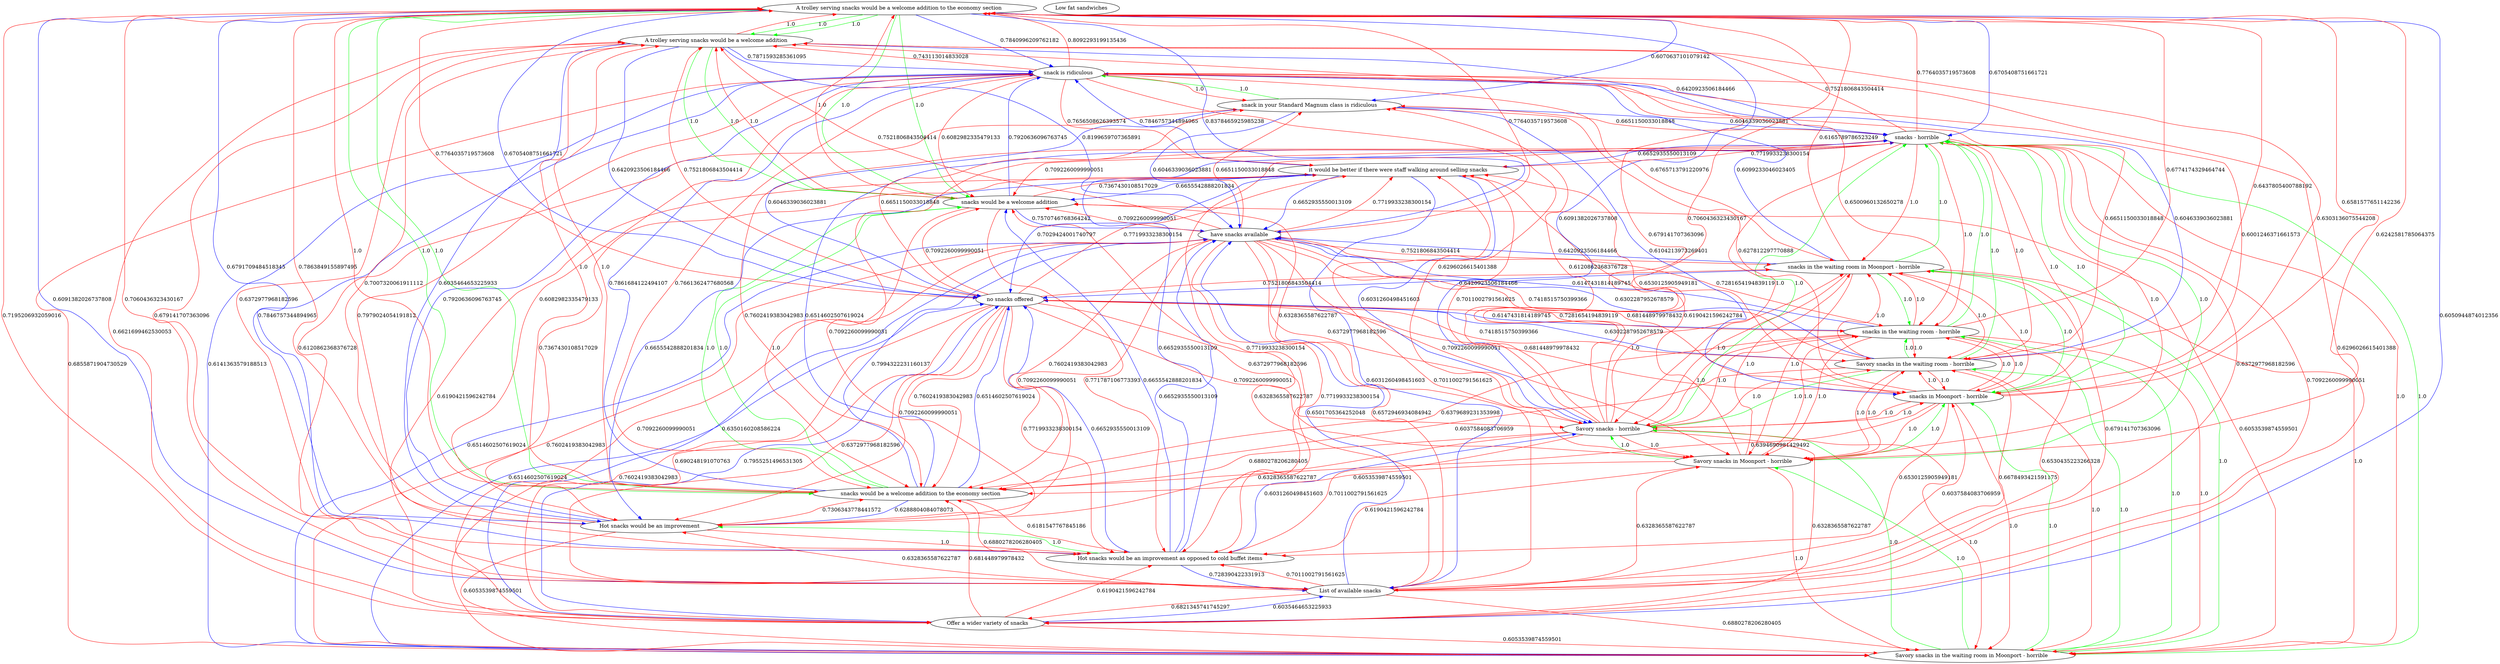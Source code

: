 digraph rawGraph {
"A trolley serving snacks would be a welcome addition to the economy section";"A trolley serving snacks would be a welcome addition";"snacks would be a welcome addition";"snacks would be a welcome addition to the economy section";"Hot snacks would be an improvement as opposed to cold buffet items";"Hot snacks would be an improvement";"List of available snacks";"Low fat sandwiches";"Offer a wider variety of snacks";"Savory snacks in the waiting room in Moonport - horrible";"Savory snacks in Moonport - horrible";"Savory snacks - horrible";"snacks - horrible";"snacks in Moonport - horrible";"Savory snacks in the waiting room - horrible";"snacks in the waiting room - horrible";"snacks in the waiting room in Moonport - horrible";"have snacks available";"it would be better if there were staff walking around selling snacks";"no snacks offered";"snack in your Standard Magnum class is ridiculous";"snack is ridiculous";"A trolley serving snacks would be a welcome addition to the economy section" -> "A trolley serving snacks would be a welcome addition" [label=1.0] [color=green]
"A trolley serving snacks would be a welcome addition" -> "snacks would be a welcome addition" [label=1.0] [color=green]
"A trolley serving snacks would be a welcome addition to the economy section" -> "snacks would be a welcome addition to the economy section" [label=1.0] [color=green]
"snacks would be a welcome addition to the economy section" -> "snacks would be a welcome addition" [label=1.0] [color=green]
"A trolley serving snacks would be a welcome addition to the economy section" -> "snacks would be a welcome addition" [label=1.0] [color=green]
"A trolley serving snacks would be a welcome addition to the economy section" -> "A trolley serving snacks would be a welcome addition" [label=1.0] [color=green]
"A trolley serving snacks would be a welcome addition" -> "snacks would be a welcome addition" [label=1.0] [color=green]
"A trolley serving snacks would be a welcome addition to the economy section" -> "snacks would be a welcome addition to the economy section" [label=1.0] [color=green]
"snacks would be a welcome addition to the economy section" -> "snacks would be a welcome addition" [label=1.0] [color=green]
"A trolley serving snacks would be a welcome addition to the economy section" -> "snacks would be a welcome addition" [label=1.0] [color=green]
"A trolley serving snacks would be a welcome addition" -> "A trolley serving snacks would be a welcome addition to the economy section" [label=1.0] [color=red]
"A trolley serving snacks would be a welcome addition" -> "snacks would be a welcome addition to the economy section" [label=1.0] [color=red]
"snacks would be a welcome addition" -> "A trolley serving snacks would be a welcome addition to the economy section" [label=1.0] [color=red]
"snacks would be a welcome addition" -> "A trolley serving snacks would be a welcome addition" [label=1.0] [color=red]
"snacks would be a welcome addition" -> "snacks would be a welcome addition to the economy section" [label=1.0] [color=red]
"snacks would be a welcome addition to the economy section" -> "A trolley serving snacks would be a welcome addition to the economy section" [label=1.0] [color=red]
"snacks would be a welcome addition to the economy section" -> "A trolley serving snacks would be a welcome addition" [label=1.0] [color=red]
"Hot snacks would be an improvement as opposed to cold buffet items" -> "Hot snacks would be an improvement" [label=1.0] [color=green]
"Hot snacks would be an improvement" -> "Hot snacks would be an improvement as opposed to cold buffet items" [label=1.0] [color=red]
"A trolley serving snacks would be a welcome addition to the economy section" -> "Hot snacks would be an improvement" [label=0.6791709484518345] [color=blue]
"A trolley serving snacks would be a welcome addition" -> "Hot snacks would be an improvement as opposed to cold buffet items" [label=0.6372977968182596] [color=red]
"A trolley serving snacks would be a welcome addition" -> "Hot snacks would be an improvement" [label=0.6035464653225933] [color=blue]
"snacks would be a welcome addition" -> "Hot snacks would be an improvement as opposed to cold buffet items" [label=0.771787106773393] [color=red]
"snacks would be a welcome addition to the economy section" -> "Hot snacks would be an improvement as opposed to cold buffet items" [label=0.6181547767845186] [color=red]
"snacks would be a welcome addition to the economy section" -> "Hot snacks would be an improvement" [label=0.6288804084078073] [color=blue]
"Hot snacks would be an improvement as opposed to cold buffet items" -> "snacks would be a welcome addition" [label=0.6655542888201834] [color=blue]
"Hot snacks would be an improvement" -> "A trolley serving snacks would be a welcome addition to the economy section" [label=0.7863849155897495] [color=red]
"Hot snacks would be an improvement" -> "A trolley serving snacks would be a welcome addition" [label=0.7007320061911112] [color=red]
"Hot snacks would be an improvement" -> "snacks would be a welcome addition to the economy section" [label=0.7306343778441572] [color=red]
"A trolley serving snacks would be a welcome addition to the economy section" -> "List of available snacks" [label=0.6091382026737808] [color=blue]
"Hot snacks would be an improvement as opposed to cold buffet items" -> "List of available snacks" [label=0.728390422331913] [color=blue]
"List of available snacks" -> "A trolley serving snacks would be a welcome addition to the economy section" [label=0.7060436323430167] [color=red]
"List of available snacks" -> "A trolley serving snacks would be a welcome addition" [label=0.679141707363096] [color=red]
"List of available snacks" -> "snacks would be a welcome addition" [label=0.6328365587622787] [color=red]
"List of available snacks" -> "snacks would be a welcome addition to the economy section" [label=0.6880278206280405] [color=red]
"List of available snacks" -> "Hot snacks would be an improvement as opposed to cold buffet items" [label=0.7011002791561625] [color=red]
"List of available snacks" -> "Hot snacks would be an improvement" [label=0.6328365587622787] [color=red]
"A trolley serving snacks would be a welcome addition to the economy section" -> "Offer a wider variety of snacks" [label=0.6050944874012356] [color=blue]
"List of available snacks" -> "Offer a wider variety of snacks" [label=0.6821345741745297] [color=red]
"Offer a wider variety of snacks" -> "A trolley serving snacks would be a welcome addition to the economy section" [label=0.7195206932059016] [color=red]
"Offer a wider variety of snacks" -> "A trolley serving snacks would be a welcome addition" [label=0.6621699462530053] [color=red]
"Offer a wider variety of snacks" -> "snacks would be a welcome addition to the economy section" [label=0.681448979978432] [color=red]
"Offer a wider variety of snacks" -> "Hot snacks would be an improvement as opposed to cold buffet items" [label=0.6190421596242784] [color=red]
"Offer a wider variety of snacks" -> "List of available snacks" [label=0.6035464653225933] [color=blue]
"Savory snacks in the waiting room in Moonport - horrible" -> "Savory snacks in Moonport - horrible" [label=1.0] [color=green]
"Savory snacks in Moonport - horrible" -> "Savory snacks - horrible" [label=1.0] [color=green]
"Savory snacks - horrible" -> "snacks - horrible" [label=1.0] [color=green]
"Savory snacks in Moonport - horrible" -> "snacks in Moonport - horrible" [label=1.0] [color=green]
"snacks in Moonport - horrible" -> "snacks - horrible" [label=1.0] [color=green]
"Savory snacks in the waiting room in Moonport - horrible" -> "Savory snacks in the waiting room - horrible" [label=1.0] [color=green]
"Savory snacks in the waiting room - horrible" -> "Savory snacks - horrible" [label=1.0] [color=green]
"Savory snacks in the waiting room - horrible" -> "snacks in the waiting room - horrible" [label=1.0] [color=green]
"snacks in the waiting room - horrible" -> "snacks - horrible" [label=1.0] [color=green]
"Savory snacks in the waiting room in Moonport - horrible" -> "snacks in the waiting room in Moonport - horrible" [label=1.0] [color=green]
"snacks in the waiting room in Moonport - horrible" -> "snacks in Moonport - horrible" [label=1.0] [color=green]
"snacks in the waiting room in Moonport - horrible" -> "snacks in the waiting room - horrible" [label=1.0] [color=green]
"Savory snacks in the waiting room in Moonport - horrible" -> "snacks in Moonport - horrible" [label=1.0] [color=green]
"Savory snacks in the waiting room in Moonport - horrible" -> "Savory snacks - horrible" [label=1.0] [color=green]
"Savory snacks in the waiting room in Moonport - horrible" -> "snacks in the waiting room - horrible" [label=1.0] [color=green]
"Savory snacks in Moonport - horrible" -> "snacks - horrible" [label=1.0] [color=green]
"Savory snacks in the waiting room - horrible" -> "snacks - horrible" [label=1.0] [color=green]
"snacks in the waiting room in Moonport - horrible" -> "snacks - horrible" [label=1.0] [color=green]
"Savory snacks in the waiting room in Moonport - horrible" -> "snacks - horrible" [label=1.0] [color=green]
"Savory snacks in Moonport - horrible" -> "Savory snacks in the waiting room in Moonport - horrible" [label=1.0] [color=red]
"Savory snacks in Moonport - horrible" -> "Savory snacks in the waiting room - horrible" [label=1.0] [color=red]
"Savory snacks in Moonport - horrible" -> "snacks in the waiting room - horrible" [label=1.0] [color=red]
"Savory snacks in Moonport - horrible" -> "snacks in the waiting room in Moonport - horrible" [label=1.0] [color=red]
"Savory snacks - horrible" -> "Savory snacks in the waiting room in Moonport - horrible" [label=1.0] [color=red]
"Savory snacks - horrible" -> "Savory snacks in Moonport - horrible" [label=1.0] [color=red]
"Savory snacks - horrible" -> "snacks in Moonport - horrible" [label=1.0] [color=red]
"Savory snacks - horrible" -> "Savory snacks in the waiting room - horrible" [label=1.0] [color=red]
"Savory snacks - horrible" -> "snacks in the waiting room - horrible" [label=1.0] [color=red]
"Savory snacks - horrible" -> "snacks in the waiting room in Moonport - horrible" [label=1.0] [color=red]
"snacks - horrible" -> "Savory snacks in the waiting room in Moonport - horrible" [label=1.0] [color=red]
"snacks - horrible" -> "Savory snacks in Moonport - horrible" [label=1.0] [color=red]
"snacks - horrible" -> "Savory snacks - horrible" [label=1.0] [color=red]
"snacks - horrible" -> "snacks in Moonport - horrible" [label=1.0] [color=red]
"snacks - horrible" -> "Savory snacks in the waiting room - horrible" [label=1.0] [color=red]
"snacks - horrible" -> "snacks in the waiting room - horrible" [label=1.0] [color=red]
"snacks - horrible" -> "snacks in the waiting room in Moonport - horrible" [label=1.0] [color=red]
"snacks in Moonport - horrible" -> "Savory snacks in the waiting room in Moonport - horrible" [label=1.0] [color=red]
"snacks in Moonport - horrible" -> "Savory snacks in Moonport - horrible" [label=1.0] [color=red]
"snacks in Moonport - horrible" -> "Savory snacks - horrible" [label=1.0] [color=red]
"snacks in Moonport - horrible" -> "Savory snacks in the waiting room - horrible" [label=1.0] [color=red]
"snacks in Moonport - horrible" -> "snacks in the waiting room - horrible" [label=1.0] [color=red]
"snacks in Moonport - horrible" -> "snacks in the waiting room in Moonport - horrible" [label=1.0] [color=red]
"Savory snacks in the waiting room - horrible" -> "Savory snacks in the waiting room in Moonport - horrible" [label=1.0] [color=red]
"Savory snacks in the waiting room - horrible" -> "Savory snacks in Moonport - horrible" [label=1.0] [color=red]
"Savory snacks in the waiting room - horrible" -> "snacks in Moonport - horrible" [label=1.0] [color=red]
"Savory snacks in the waiting room - horrible" -> "snacks in the waiting room in Moonport - horrible" [label=1.0] [color=red]
"snacks in the waiting room - horrible" -> "Savory snacks in the waiting room in Moonport - horrible" [label=1.0] [color=red]
"snacks in the waiting room - horrible" -> "Savory snacks in Moonport - horrible" [label=1.0] [color=red]
"snacks in the waiting room - horrible" -> "Savory snacks - horrible" [label=1.0] [color=red]
"snacks in the waiting room - horrible" -> "snacks in Moonport - horrible" [label=1.0] [color=red]
"snacks in the waiting room - horrible" -> "Savory snacks in the waiting room - horrible" [label=1.0] [color=red]
"snacks in the waiting room - horrible" -> "snacks in the waiting room in Moonport - horrible" [label=1.0] [color=red]
"snacks in the waiting room in Moonport - horrible" -> "Savory snacks in the waiting room in Moonport - horrible" [label=1.0] [color=red]
"snacks in the waiting room in Moonport - horrible" -> "Savory snacks in Moonport - horrible" [label=1.0] [color=red]
"snacks in the waiting room in Moonport - horrible" -> "Savory snacks - horrible" [label=1.0] [color=red]
"snacks in the waiting room in Moonport - horrible" -> "Savory snacks in the waiting room - horrible" [label=1.0] [color=red]
"A trolley serving snacks would be a welcome addition to the economy section" -> "Savory snacks - horrible" [label=0.6091382026737808] [color=blue]
"A trolley serving snacks would be a welcome addition to the economy section" -> "snacks - horrible" [label=0.6705408751661721] [color=blue]
"A trolley serving snacks would be a welcome addition" -> "snacks - horrible" [label=0.6420923506184466] [color=blue]
"snacks would be a welcome addition" -> "Savory snacks in the waiting room in Moonport - horrible" [label=0.6053539874559501] [color=red]
"snacks would be a welcome addition to the economy section" -> "snacks - horrible" [label=0.6514602507619024] [color=blue]
"Hot snacks would be an improvement as opposed to cold buffet items" -> "Savory snacks - horrible" [label=0.6031260498451603] [color=blue]
"Hot snacks would be an improvement as opposed to cold buffet items" -> "snacks - horrible" [label=0.6652935550013109] [color=blue]
"Hot snacks would be an improvement" -> "Savory snacks in the waiting room in Moonport - horrible" [label=0.6053539874559501] [color=red]
"List of available snacks" -> "Savory snacks in the waiting room in Moonport - horrible" [label=0.6880278206280405] [color=red]
"List of available snacks" -> "Savory snacks in Moonport - horrible" [label=0.6328365587622787] [color=red]
"List of available snacks" -> "snacks in Moonport - horrible" [label=0.6037584083706959] [color=red]
"List of available snacks" -> "Savory snacks in the waiting room - horrible" [label=0.6678493421591175] [color=red]
"List of available snacks" -> "snacks in the waiting room - horrible" [label=0.6530435223266328] [color=red]
"List of available snacks" -> "snacks in the waiting room in Moonport - horrible" [label=0.679141707363096] [color=red]
"Offer a wider variety of snacks" -> "Savory snacks in the waiting room in Moonport - horrible" [label=0.6053539874559501] [color=red]
"Savory snacks in Moonport - horrible" -> "A trolley serving snacks would be a welcome addition to the economy section" [label=0.6242581785064375] [color=red]
"Savory snacks in Moonport - horrible" -> "snacks would be a welcome addition to the economy section" [label=0.6053539874559501] [color=red]
"Savory snacks in Moonport - horrible" -> "Hot snacks would be an improvement as opposed to cold buffet items" [label=0.6190421596242784] [color=red]
"Savory snacks - horrible" -> "A trolley serving snacks would be a welcome addition to the economy section" [label=0.7060436323430167] [color=red]
"Savory snacks - horrible" -> "A trolley serving snacks would be a welcome addition" [label=0.679141707363096] [color=red]
"Savory snacks - horrible" -> "snacks would be a welcome addition" [label=0.6328365587622787] [color=red]
"Savory snacks - horrible" -> "snacks would be a welcome addition to the economy section" [label=0.6880278206280405] [color=red]
"Savory snacks - horrible" -> "Hot snacks would be an improvement as opposed to cold buffet items" [label=0.7011002791561625] [color=red]
"Savory snacks - horrible" -> "Hot snacks would be an improvement" [label=0.6328365587622787] [color=red]
"Savory snacks - horrible" -> "Offer a wider variety of snacks" [label=0.6328365587622787] [color=red]
"snacks - horrible" -> "A trolley serving snacks would be a welcome addition to the economy section" [label=0.7764035719573608] [color=red]
"snacks - horrible" -> "A trolley serving snacks would be a welcome addition" [label=0.7521806843504414] [color=red]
"snacks - horrible" -> "snacks would be a welcome addition" [label=0.7092260099990051] [color=red]
"snacks - horrible" -> "snacks would be a welcome addition to the economy section" [label=0.7602419383042983] [color=red]
"snacks - horrible" -> "Hot snacks would be an improvement as opposed to cold buffet items" [label=0.7719933238300154] [color=red]
"snacks - horrible" -> "Hot snacks would be an improvement" [label=0.7092260099990051] [color=red]
"snacks - horrible" -> "List of available snacks" [label=0.6372977968182596] [color=red]
"snacks - horrible" -> "Offer a wider variety of snacks" [label=0.7092260099990051] [color=red]
"snacks in Moonport - horrible" -> "A trolley serving snacks would be a welcome addition to the economy section" [label=0.6581577651142236] [color=red]
"snacks in Moonport - horrible" -> "A trolley serving snacks would be a welcome addition" [label=0.6303136075544208] [color=red]
"snacks in Moonport - horrible" -> "snacks would be a welcome addition to the economy section" [label=0.6394690981429492] [color=red]
"snacks in Moonport - horrible" -> "Hot snacks would be an improvement as opposed to cold buffet items" [label=0.6530125905949181] [color=red]
"Savory snacks in the waiting room - horrible" -> "A trolley serving snacks would be a welcome addition to the economy section" [label=0.6437805400788192] [color=red]
"Savory snacks in the waiting room - horrible" -> "snacks would be a welcome addition to the economy section" [label=0.6037584083706959] [color=red]
"snacks in the waiting room - horrible" -> "A trolley serving snacks would be a welcome addition to the economy section" [label=0.6774174329464744] [color=red]
"snacks in the waiting room - horrible" -> "snacks would be a welcome addition to the economy section" [label=0.6379689231353998] [color=red]
"snacks in the waiting room in Moonport - horrible" -> "A trolley serving snacks would be a welcome addition to the economy section" [label=0.6165789786523249] [color=red]
"A trolley serving snacks would be a welcome addition to the economy section" -> "have snacks available" [label=0.8378465925985238] [color=blue]
"A trolley serving snacks would be a welcome addition" -> "have snacks available" [label=0.8199659707365891] [color=blue]
"snacks would be a welcome addition" -> "have snacks available" [label=0.7570746768364242] [color=blue]
"snacks would be a welcome addition to the economy section" -> "have snacks available" [label=0.7994322231160137] [color=blue]
"Hot snacks would be an improvement as opposed to cold buffet items" -> "have snacks available" [label=0.6652935550013109] [color=blue]
"List of available snacks" -> "have snacks available" [label=0.6501705364252048] [color=blue]
"Offer a wider variety of snacks" -> "have snacks available" [label=0.6350160208586224] [color=blue]
"Savory snacks in the waiting room in Moonport - horrible" -> "have snacks available" [label=0.6514602507619024] [color=blue]
"Savory snacks in the waiting room - horrible" -> "have snacks available" [label=0.6302287952678579] [color=blue]
"snacks in the waiting room - horrible" -> "have snacks available" [label=0.6147431814189745] [color=blue]
"snacks in the waiting room in Moonport - horrible" -> "have snacks available" [label=0.6420923506184466] [color=blue]
"have snacks available" -> "A trolley serving snacks would be a welcome addition to the economy section" [label=0.7764035719573608] [color=red]
"have snacks available" -> "A trolley serving snacks would be a welcome addition" [label=0.7521806843504414] [color=red]
"have snacks available" -> "snacks would be a welcome addition" [label=0.7092260099990051] [color=red]
"have snacks available" -> "snacks would be a welcome addition to the economy section" [label=0.7602419383042983] [color=red]
"have snacks available" -> "Hot snacks would be an improvement as opposed to cold buffet items" [label=0.7719933238300154] [color=red]
"have snacks available" -> "Hot snacks would be an improvement" [label=0.7092260099990051] [color=red]
"have snacks available" -> "List of available snacks" [label=0.6572946934084942] [color=red]
"have snacks available" -> "Offer a wider variety of snacks" [label=0.7092260099990051] [color=red]
"have snacks available" -> "Savory snacks in the waiting room in Moonport - horrible" [label=0.7602419383042983] [color=red]
"have snacks available" -> "Savory snacks in Moonport - horrible" [label=0.7092260099990051] [color=red]
"have snacks available" -> "Savory snacks - horrible" [label=0.6372977968182596] [color=red]
"have snacks available" -> "snacks in Moonport - horrible" [label=0.681448979978432] [color=red]
"have snacks available" -> "Savory snacks in the waiting room - horrible" [label=0.7418515750399366] [color=red]
"have snacks available" -> "snacks in the waiting room - horrible" [label=0.7281654194839119] [color=red]
"have snacks available" -> "snacks in the waiting room in Moonport - horrible" [label=0.7521806843504414] [color=red]
"snacks would be a welcome addition" -> "it would be better if there were staff walking around selling snacks" [label=0.7367430108517029] [color=red]
"Hot snacks would be an improvement" -> "it would be better if there were staff walking around selling snacks" [label=0.7367430108517029] [color=red]
"List of available snacks" -> "it would be better if there were staff walking around selling snacks" [label=0.7011002791561625] [color=red]
"Offer a wider variety of snacks" -> "it would be better if there were staff walking around selling snacks" [label=0.6190421596242784] [color=red]
"Savory snacks in Moonport - horrible" -> "it would be better if there were staff walking around selling snacks" [label=0.6190421596242784] [color=red]
"Savory snacks - horrible" -> "it would be better if there were staff walking around selling snacks" [label=0.7011002791561625] [color=red]
"snacks - horrible" -> "it would be better if there were staff walking around selling snacks" [label=0.7719933238300154] [color=red]
"snacks in Moonport - horrible" -> "it would be better if there were staff walking around selling snacks" [label=0.6530125905949181] [color=red]
"have snacks available" -> "it would be better if there were staff walking around selling snacks" [label=0.7719933238300154] [color=red]
"it would be better if there were staff walking around selling snacks" -> "snacks would be a welcome addition" [label=0.6655542888201834] [color=blue]
"it would be better if there were staff walking around selling snacks" -> "Hot snacks would be an improvement" [label=0.6655542888201834] [color=blue]
"it would be better if there were staff walking around selling snacks" -> "List of available snacks" [label=0.6031260498451603] [color=blue]
"it would be better if there were staff walking around selling snacks" -> "Savory snacks - horrible" [label=0.6031260498451603] [color=blue]
"it would be better if there were staff walking around selling snacks" -> "snacks - horrible" [label=0.6652935550013109] [color=blue]
"it would be better if there were staff walking around selling snacks" -> "have snacks available" [label=0.6652935550013109] [color=blue]
"A trolley serving snacks would be a welcome addition to the economy section" -> "no snacks offered" [label=0.6705408751661721] [color=blue]
"A trolley serving snacks would be a welcome addition" -> "no snacks offered" [label=0.6420923506184466] [color=blue]
"snacks would be a welcome addition to the economy section" -> "no snacks offered" [label=0.6514602507619024] [color=blue]
"Hot snacks would be an improvement as opposed to cold buffet items" -> "no snacks offered" [label=0.6652935550013109] [color=blue]
"Offer a wider variety of snacks" -> "no snacks offered" [label=0.7955251496531305] [color=blue]
"Savory snacks in the waiting room in Moonport - horrible" -> "no snacks offered" [label=0.6514602507619024] [color=blue]
"Savory snacks in the waiting room - horrible" -> "no snacks offered" [label=0.6302287952678579] [color=blue]
"snacks in the waiting room - horrible" -> "no snacks offered" [label=0.6147431814189745] [color=blue]
"snacks in the waiting room in Moonport - horrible" -> "no snacks offered" [label=0.6420923506184466] [color=blue]
"it would be better if there were staff walking around selling snacks" -> "no snacks offered" [label=0.7029424001740797] [color=blue]
"no snacks offered" -> "A trolley serving snacks would be a welcome addition to the economy section" [label=0.7764035719573608] [color=red]
"no snacks offered" -> "A trolley serving snacks would be a welcome addition" [label=0.7521806843504414] [color=red]
"no snacks offered" -> "snacks would be a welcome addition" [label=0.7092260099990051] [color=red]
"no snacks offered" -> "snacks would be a welcome addition to the economy section" [label=0.7602419383042983] [color=red]
"no snacks offered" -> "Hot snacks would be an improvement as opposed to cold buffet items" [label=0.7719933238300154] [color=red]
"no snacks offered" -> "Hot snacks would be an improvement" [label=0.7092260099990051] [color=red]
"no snacks offered" -> "List of available snacks" [label=0.6372977968182596] [color=red]
"no snacks offered" -> "Offer a wider variety of snacks" [label=0.690248191070763] [color=red]
"no snacks offered" -> "Savory snacks in the waiting room in Moonport - horrible" [label=0.7602419383042983] [color=red]
"no snacks offered" -> "Savory snacks in Moonport - horrible" [label=0.7092260099990051] [color=red]
"no snacks offered" -> "Savory snacks - horrible" [label=0.6372977968182596] [color=red]
"no snacks offered" -> "snacks in Moonport - horrible" [label=0.681448979978432] [color=red]
"no snacks offered" -> "Savory snacks in the waiting room - horrible" [label=0.7418515750399366] [color=red]
"no snacks offered" -> "snacks in the waiting room - horrible" [label=0.7281654194839119] [color=red]
"no snacks offered" -> "snacks in the waiting room in Moonport - horrible" [label=0.7521806843504414] [color=red]
"no snacks offered" -> "it would be better if there were staff walking around selling snacks" [label=0.7719933238300154] [color=red]
"snack in your Standard Magnum class is ridiculous" -> "snack is ridiculous" [label=1.0] [color=green]
"snack is ridiculous" -> "snack in your Standard Magnum class is ridiculous" [label=1.0] [color=red]
"A trolley serving snacks would be a welcome addition to the economy section" -> "snack in your Standard Magnum class is ridiculous" [label=0.6070637101079142] [color=blue]
"A trolley serving snacks would be a welcome addition to the economy section" -> "snack is ridiculous" [label=0.7840996209762182] [color=blue]
"A trolley serving snacks would be a welcome addition" -> "snack is ridiculous" [label=0.7871593285361095] [color=blue]
"snacks would be a welcome addition" -> "snack is ridiculous" [label=0.7920636096763745] [color=blue]
"snacks would be a welcome addition to the economy section" -> "snack is ridiculous" [label=0.7861684122494107] [color=blue]
"Hot snacks would be an improvement as opposed to cold buffet items" -> "snack is ridiculous" [label=0.7846757344894965] [color=blue]
"Hot snacks would be an improvement" -> "snack is ridiculous" [label=0.7920636096763745] [color=blue]
"List of available snacks" -> "snack in your Standard Magnum class is ridiculous" [label=0.6120862368376728] [color=red]
"Savory snacks in the waiting room in Moonport - horrible" -> "snack is ridiculous" [label=0.6141363579188513] [color=blue]
"Savory snacks - horrible" -> "snack in your Standard Magnum class is ridiculous" [label=0.6120862368376728] [color=red]
"snacks - horrible" -> "snack in your Standard Magnum class is ridiculous" [label=0.6651150033018848] [color=red]
"snacks in Moonport - horrible" -> "snack in your Standard Magnum class is ridiculous" [label=0.627812297770888] [color=red]
"Savory snacks in the waiting room - horrible" -> "snack is ridiculous" [label=0.6046339036023881] [color=blue]
"snacks in the waiting room in Moonport - horrible" -> "snack is ridiculous" [label=0.6099233046023405] [color=blue]
"have snacks available" -> "snack in your Standard Magnum class is ridiculous" [label=0.6651150033018848] [color=red]
"it would be better if there were staff walking around selling snacks" -> "snack is ridiculous" [label=0.7846757344894965] [color=blue]
"no snacks offered" -> "snack in your Standard Magnum class is ridiculous" [label=0.6651150033018848] [color=red]
"snack in your Standard Magnum class is ridiculous" -> "snacks - horrible" [label=0.6046339036023881] [color=blue]
"snack in your Standard Magnum class is ridiculous" -> "snacks in Moonport - horrible" [label=0.6104213973269401] [color=blue]
"snack in your Standard Magnum class is ridiculous" -> "have snacks available" [label=0.6046339036023881] [color=blue]
"snack in your Standard Magnum class is ridiculous" -> "no snacks offered" [label=0.6046339036023881] [color=blue]
"snack is ridiculous" -> "A trolley serving snacks would be a welcome addition to the economy section" [label=0.8092293199135436] [color=red]
"snack is ridiculous" -> "A trolley serving snacks would be a welcome addition" [label=0.743113014833028] [color=red]
"snack is ridiculous" -> "snacks would be a welcome addition" [label=0.6082982335479133] [color=red]
"snack is ridiculous" -> "snacks would be a welcome addition to the economy section" [label=0.7661362477680568] [color=red]
"snack is ridiculous" -> "Hot snacks would be an improvement as opposed to cold buffet items" [label=0.7979024054191812] [color=red]
"snack is ridiculous" -> "Hot snacks would be an improvement" [label=0.6082982335479133] [color=red]
"snack is ridiculous" -> "Offer a wider variety of snacks" [label=0.6296026615401388] [color=red]
"snack is ridiculous" -> "Savory snacks in the waiting room in Moonport - horrible" [label=0.6855871904730529] [color=red]
"snack is ridiculous" -> "Savory snacks in Moonport - horrible" [label=0.6296026615401388] [color=red]
"snack is ridiculous" -> "snacks in Moonport - horrible" [label=0.6001246371661573] [color=red]
"snack is ridiculous" -> "Savory snacks in the waiting room - horrible" [label=0.6651150033018848] [color=red]
"snack is ridiculous" -> "snacks in the waiting room - horrible" [label=0.6500960132650278] [color=red]
"snack is ridiculous" -> "snacks in the waiting room in Moonport - horrible" [label=0.6765713791220976] [color=red]
"snack is ridiculous" -> "it would be better if there were staff walking around selling snacks" [label=0.7656508626393574] [color=red]
}